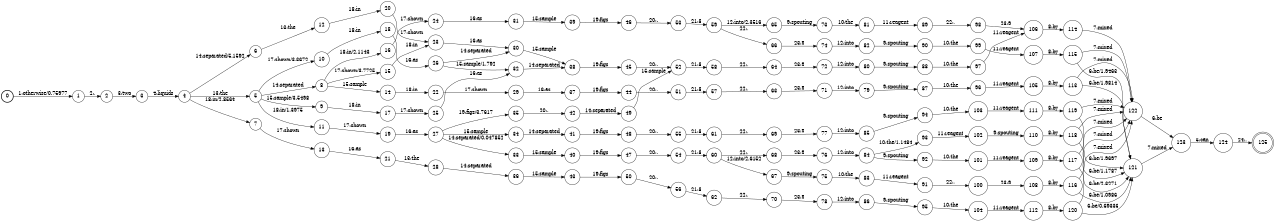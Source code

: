 digraph FST {
rankdir = LR;
size = "8.5,11";
label = "";
center = 1;
orientation = Portrait;
ranksep = "0.4";
nodesep = "0.25";
0 [label = "0", shape = circle, style = bold, fontsize = 14]
	0 -> 1 [label = "1:otherwise/0.75977", fontsize = 14];
1 [label = "1", shape = circle, style = solid, fontsize = 14]
	1 -> 2 [label = "2:,", fontsize = 14];
2 [label = "2", shape = circle, style = solid, fontsize = 14]
	2 -> 3 [label = "3:two", fontsize = 14];
3 [label = "3", shape = circle, style = solid, fontsize = 14]
	3 -> 4 [label = "4:liquids", fontsize = 14];
4 [label = "4", shape = circle, style = solid, fontsize = 14]
	4 -> 5 [label = "13:the", fontsize = 14];
	4 -> 6 [label = "14:separated/5.1592", fontsize = 14];
	4 -> 7 [label = "18:in/2.8564", fontsize = 14];
5 [label = "5", shape = circle, style = solid, fontsize = 14]
	5 -> 8 [label = "14:separated", fontsize = 14];
	5 -> 9 [label = "15:sample/3.5498", fontsize = 14];
	5 -> 10 [label = "17:shown/3.3672", fontsize = 14];
	5 -> 11 [label = "18:in/1.3975", fontsize = 14];
6 [label = "6", shape = circle, style = solid, fontsize = 14]
	6 -> 12 [label = "13:the", fontsize = 14];
7 [label = "7", shape = circle, style = solid, fontsize = 14]
	7 -> 13 [label = "17:shown", fontsize = 14];
8 [label = "8", shape = circle, style = solid, fontsize = 14]
	8 -> 14 [label = "15:sample", fontsize = 14];
	8 -> 15 [label = "17:shown/3.7725", fontsize = 14];
	8 -> 16 [label = "18:in/2.1143", fontsize = 14];
9 [label = "9", shape = circle, style = solid, fontsize = 14]
	9 -> 17 [label = "18:in", fontsize = 14];
10 [label = "10", shape = circle, style = solid, fontsize = 14]
	10 -> 18 [label = "18:in", fontsize = 14];
11 [label = "11", shape = circle, style = solid, fontsize = 14]
	11 -> 19 [label = "17:shown", fontsize = 14];
12 [label = "12", shape = circle, style = solid, fontsize = 14]
	12 -> 20 [label = "18:in", fontsize = 14];
13 [label = "13", shape = circle, style = solid, fontsize = 14]
	13 -> 21 [label = "16:as", fontsize = 14];
14 [label = "14", shape = circle, style = solid, fontsize = 14]
	14 -> 22 [label = "18:in", fontsize = 14];
15 [label = "15", shape = circle, style = solid, fontsize = 14]
	15 -> 23 [label = "18:in", fontsize = 14];
16 [label = "16", shape = circle, style = solid, fontsize = 14]
	16 -> 24 [label = "17:shown", fontsize = 14];
17 [label = "17", shape = circle, style = solid, fontsize = 14]
	17 -> 25 [label = "17:shown", fontsize = 14];
18 [label = "18", shape = circle, style = solid, fontsize = 14]
	18 -> 26 [label = "16:as", fontsize = 14];
19 [label = "19", shape = circle, style = solid, fontsize = 14]
	19 -> 27 [label = "16:as", fontsize = 14];
20 [label = "20", shape = circle, style = solid, fontsize = 14]
	20 -> 23 [label = "17:shown", fontsize = 14];
21 [label = "21", shape = circle, style = solid, fontsize = 14]
	21 -> 28 [label = "13:the", fontsize = 14];
22 [label = "22", shape = circle, style = solid, fontsize = 14]
	22 -> 29 [label = "17:shown", fontsize = 14];
23 [label = "23", shape = circle, style = solid, fontsize = 14]
	23 -> 30 [label = "16:as", fontsize = 14];
24 [label = "24", shape = circle, style = solid, fontsize = 14]
	24 -> 31 [label = "16:as", fontsize = 14];
25 [label = "25", shape = circle, style = solid, fontsize = 14]
	25 -> 32 [label = "16:as", fontsize = 14];
26 [label = "26", shape = circle, style = solid, fontsize = 14]
	26 -> 30 [label = "14:separated", fontsize = 14];
	26 -> 32 [label = "15:sample/1.792", fontsize = 14];
27 [label = "27", shape = circle, style = solid, fontsize = 14]
	27 -> 33 [label = "14:separated/0.047852", fontsize = 14];
	27 -> 34 [label = "15:sample", fontsize = 14];
	27 -> 35 [label = "19:figs/3.7617", fontsize = 14];
28 [label = "28", shape = circle, style = solid, fontsize = 14]
	28 -> 36 [label = "14:separated", fontsize = 14];
29 [label = "29", shape = circle, style = solid, fontsize = 14]
	29 -> 37 [label = "16:as", fontsize = 14];
30 [label = "30", shape = circle, style = solid, fontsize = 14]
	30 -> 38 [label = "15:sample", fontsize = 14];
31 [label = "31", shape = circle, style = solid, fontsize = 14]
	31 -> 39 [label = "15:sample", fontsize = 14];
32 [label = "32", shape = circle, style = solid, fontsize = 14]
	32 -> 38 [label = "14:separated", fontsize = 14];
33 [label = "33", shape = circle, style = solid, fontsize = 14]
	33 -> 40 [label = "15:sample", fontsize = 14];
34 [label = "34", shape = circle, style = solid, fontsize = 14]
	34 -> 41 [label = "14:separated", fontsize = 14];
35 [label = "35", shape = circle, style = solid, fontsize = 14]
	35 -> 42 [label = "20:.", fontsize = 14];
36 [label = "36", shape = circle, style = solid, fontsize = 14]
	36 -> 43 [label = "15:sample", fontsize = 14];
37 [label = "37", shape = circle, style = solid, fontsize = 14]
	37 -> 44 [label = "19:figs", fontsize = 14];
38 [label = "38", shape = circle, style = solid, fontsize = 14]
	38 -> 45 [label = "19:figs", fontsize = 14];
39 [label = "39", shape = circle, style = solid, fontsize = 14]
	39 -> 46 [label = "19:figs", fontsize = 14];
40 [label = "40", shape = circle, style = solid, fontsize = 14]
	40 -> 47 [label = "19:figs", fontsize = 14];
41 [label = "41", shape = circle, style = solid, fontsize = 14]
	41 -> 48 [label = "19:figs", fontsize = 14];
42 [label = "42", shape = circle, style = solid, fontsize = 14]
	42 -> 49 [label = "14:separated", fontsize = 14];
43 [label = "43", shape = circle, style = solid, fontsize = 14]
	43 -> 50 [label = "19:figs", fontsize = 14];
44 [label = "44", shape = circle, style = solid, fontsize = 14]
	44 -> 51 [label = "20:.", fontsize = 14];
45 [label = "45", shape = circle, style = solid, fontsize = 14]
	45 -> 52 [label = "20:.", fontsize = 14];
46 [label = "46", shape = circle, style = solid, fontsize = 14]
	46 -> 53 [label = "20:.", fontsize = 14];
47 [label = "47", shape = circle, style = solid, fontsize = 14]
	47 -> 54 [label = "20:.", fontsize = 14];
48 [label = "48", shape = circle, style = solid, fontsize = 14]
	48 -> 55 [label = "20:.", fontsize = 14];
49 [label = "49", shape = circle, style = solid, fontsize = 14]
	49 -> 52 [label = "15:sample", fontsize = 14];
50 [label = "50", shape = circle, style = solid, fontsize = 14]
	50 -> 56 [label = "20:.", fontsize = 14];
51 [label = "51", shape = circle, style = solid, fontsize = 14]
	51 -> 57 [label = "21:8", fontsize = 14];
52 [label = "52", shape = circle, style = solid, fontsize = 14]
	52 -> 58 [label = "21:8", fontsize = 14];
53 [label = "53", shape = circle, style = solid, fontsize = 14]
	53 -> 59 [label = "21:8", fontsize = 14];
54 [label = "54", shape = circle, style = solid, fontsize = 14]
	54 -> 60 [label = "21:8", fontsize = 14];
55 [label = "55", shape = circle, style = solid, fontsize = 14]
	55 -> 61 [label = "21:8", fontsize = 14];
56 [label = "56", shape = circle, style = solid, fontsize = 14]
	56 -> 62 [label = "21:8", fontsize = 14];
57 [label = "57", shape = circle, style = solid, fontsize = 14]
	57 -> 63 [label = "22:,", fontsize = 14];
58 [label = "58", shape = circle, style = solid, fontsize = 14]
	58 -> 64 [label = "22:,", fontsize = 14];
59 [label = "59", shape = circle, style = solid, fontsize = 14]
	59 -> 66 [label = "22:,", fontsize = 14];
	59 -> 65 [label = "12:into/2.3516", fontsize = 14];
60 [label = "60", shape = circle, style = solid, fontsize = 14]
	60 -> 68 [label = "22:,", fontsize = 14];
	60 -> 67 [label = "12:into/2.6152", fontsize = 14];
61 [label = "61", shape = circle, style = solid, fontsize = 14]
	61 -> 69 [label = "22:,", fontsize = 14];
62 [label = "62", shape = circle, style = solid, fontsize = 14]
	62 -> 70 [label = "22:,", fontsize = 14];
63 [label = "63", shape = circle, style = solid, fontsize = 14]
	63 -> 71 [label = "23:9", fontsize = 14];
64 [label = "64", shape = circle, style = solid, fontsize = 14]
	64 -> 72 [label = "23:9", fontsize = 14];
65 [label = "65", shape = circle, style = solid, fontsize = 14]
	65 -> 73 [label = "9:spouting", fontsize = 14];
66 [label = "66", shape = circle, style = solid, fontsize = 14]
	66 -> 74 [label = "23:9", fontsize = 14];
67 [label = "67", shape = circle, style = solid, fontsize = 14]
	67 -> 75 [label = "9:spouting", fontsize = 14];
68 [label = "68", shape = circle, style = solid, fontsize = 14]
	68 -> 76 [label = "23:9", fontsize = 14];
69 [label = "69", shape = circle, style = solid, fontsize = 14]
	69 -> 77 [label = "23:9", fontsize = 14];
70 [label = "70", shape = circle, style = solid, fontsize = 14]
	70 -> 78 [label = "23:9", fontsize = 14];
71 [label = "71", shape = circle, style = solid, fontsize = 14]
	71 -> 79 [label = "12:into", fontsize = 14];
72 [label = "72", shape = circle, style = solid, fontsize = 14]
	72 -> 80 [label = "12:into", fontsize = 14];
73 [label = "73", shape = circle, style = solid, fontsize = 14]
	73 -> 81 [label = "10:the", fontsize = 14];
74 [label = "74", shape = circle, style = solid, fontsize = 14]
	74 -> 82 [label = "12:into", fontsize = 14];
75 [label = "75", shape = circle, style = solid, fontsize = 14]
	75 -> 83 [label = "10:the", fontsize = 14];
76 [label = "76", shape = circle, style = solid, fontsize = 14]
	76 -> 84 [label = "12:into", fontsize = 14];
77 [label = "77", shape = circle, style = solid, fontsize = 14]
	77 -> 85 [label = "12:into", fontsize = 14];
78 [label = "78", shape = circle, style = solid, fontsize = 14]
	78 -> 86 [label = "12:into", fontsize = 14];
79 [label = "79", shape = circle, style = solid, fontsize = 14]
	79 -> 87 [label = "9:spouting", fontsize = 14];
80 [label = "80", shape = circle, style = solid, fontsize = 14]
	80 -> 88 [label = "9:spouting", fontsize = 14];
81 [label = "81", shape = circle, style = solid, fontsize = 14]
	81 -> 89 [label = "11:reagent", fontsize = 14];
82 [label = "82", shape = circle, style = solid, fontsize = 14]
	82 -> 90 [label = "9:spouting", fontsize = 14];
83 [label = "83", shape = circle, style = solid, fontsize = 14]
	83 -> 91 [label = "11:reagent", fontsize = 14];
84 [label = "84", shape = circle, style = solid, fontsize = 14]
	84 -> 92 [label = "9:spouting", fontsize = 14];
	84 -> 93 [label = "10:the/1.1484", fontsize = 14];
85 [label = "85", shape = circle, style = solid, fontsize = 14]
	85 -> 94 [label = "9:spouting", fontsize = 14];
86 [label = "86", shape = circle, style = solid, fontsize = 14]
	86 -> 95 [label = "9:spouting", fontsize = 14];
87 [label = "87", shape = circle, style = solid, fontsize = 14]
	87 -> 96 [label = "10:the", fontsize = 14];
88 [label = "88", shape = circle, style = solid, fontsize = 14]
	88 -> 97 [label = "10:the", fontsize = 14];
89 [label = "89", shape = circle, style = solid, fontsize = 14]
	89 -> 98 [label = "22:,", fontsize = 14];
90 [label = "90", shape = circle, style = solid, fontsize = 14]
	90 -> 99 [label = "10:the", fontsize = 14];
91 [label = "91", shape = circle, style = solid, fontsize = 14]
	91 -> 100 [label = "22:,", fontsize = 14];
92 [label = "92", shape = circle, style = solid, fontsize = 14]
	92 -> 101 [label = "10:the", fontsize = 14];
93 [label = "93", shape = circle, style = solid, fontsize = 14]
	93 -> 102 [label = "11:reagent", fontsize = 14];
94 [label = "94", shape = circle, style = solid, fontsize = 14]
	94 -> 103 [label = "10:the", fontsize = 14];
95 [label = "95", shape = circle, style = solid, fontsize = 14]
	95 -> 104 [label = "10:the", fontsize = 14];
96 [label = "96", shape = circle, style = solid, fontsize = 14]
	96 -> 105 [label = "11:reagent", fontsize = 14];
97 [label = "97", shape = circle, style = solid, fontsize = 14]
	97 -> 106 [label = "11:reagent", fontsize = 14];
98 [label = "98", shape = circle, style = solid, fontsize = 14]
	98 -> 106 [label = "23:9", fontsize = 14];
99 [label = "99", shape = circle, style = solid, fontsize = 14]
	99 -> 107 [label = "11:reagent", fontsize = 14];
100 [label = "100", shape = circle, style = solid, fontsize = 14]
	100 -> 108 [label = "23:9", fontsize = 14];
101 [label = "101", shape = circle, style = solid, fontsize = 14]
	101 -> 109 [label = "11:reagent", fontsize = 14];
102 [label = "102", shape = circle, style = solid, fontsize = 14]
	102 -> 110 [label = "9:spouting", fontsize = 14];
103 [label = "103", shape = circle, style = solid, fontsize = 14]
	103 -> 111 [label = "11:reagent", fontsize = 14];
104 [label = "104", shape = circle, style = solid, fontsize = 14]
	104 -> 112 [label = "11:reagent", fontsize = 14];
105 [label = "105", shape = circle, style = solid, fontsize = 14]
	105 -> 113 [label = "8:by", fontsize = 14];
106 [label = "106", shape = circle, style = solid, fontsize = 14]
	106 -> 114 [label = "8:by", fontsize = 14];
107 [label = "107", shape = circle, style = solid, fontsize = 14]
	107 -> 115 [label = "8:by", fontsize = 14];
108 [label = "108", shape = circle, style = solid, fontsize = 14]
	108 -> 116 [label = "8:by", fontsize = 14];
109 [label = "109", shape = circle, style = solid, fontsize = 14]
	109 -> 117 [label = "8:by", fontsize = 14];
110 [label = "110", shape = circle, style = solid, fontsize = 14]
	110 -> 118 [label = "8:by", fontsize = 14];
111 [label = "111", shape = circle, style = solid, fontsize = 14]
	111 -> 119 [label = "8:by", fontsize = 14];
112 [label = "112", shape = circle, style = solid, fontsize = 14]
	112 -> 120 [label = "8:by", fontsize = 14];
113 [label = "113", shape = circle, style = solid, fontsize = 14]
	113 -> 121 [label = "6:be/1.9814", fontsize = 14];
	113 -> 122 [label = "7:mixed", fontsize = 14];
114 [label = "114", shape = circle, style = solid, fontsize = 14]
	114 -> 122 [label = "7:mixed", fontsize = 14];
115 [label = "115", shape = circle, style = solid, fontsize = 14]
	115 -> 121 [label = "6:be/1.9463", fontsize = 14];
	115 -> 122 [label = "7:mixed", fontsize = 14];
116 [label = "116", shape = circle, style = solid, fontsize = 14]
	116 -> 121 [label = "6:be/1.0986", fontsize = 14];
	116 -> 122 [label = "7:mixed", fontsize = 14];
117 [label = "117", shape = circle, style = solid, fontsize = 14]
	117 -> 121 [label = "6:be/2.3271", fontsize = 14];
	117 -> 122 [label = "7:mixed", fontsize = 14];
118 [label = "118", shape = circle, style = solid, fontsize = 14]
	118 -> 121 [label = "6:be/1.1787", fontsize = 14];
	118 -> 122 [label = "7:mixed", fontsize = 14];
119 [label = "119", shape = circle, style = solid, fontsize = 14]
	119 -> 121 [label = "6:be/1.9697", fontsize = 14];
	119 -> 122 [label = "7:mixed", fontsize = 14];
120 [label = "120", shape = circle, style = solid, fontsize = 14]
	120 -> 121 [label = "6:be/0.69336", fontsize = 14];
	120 -> 122 [label = "7:mixed", fontsize = 14];
121 [label = "121", shape = circle, style = solid, fontsize = 14]
	121 -> 123 [label = "7:mixed", fontsize = 14];
122 [label = "122", shape = circle, style = solid, fontsize = 14]
	122 -> 123 [label = "6:be", fontsize = 14];
123 [label = "123", shape = circle, style = solid, fontsize = 14]
	123 -> 124 [label = "5:can", fontsize = 14];
124 [label = "124", shape = circle, style = solid, fontsize = 14]
	124 -> 125 [label = "24:.", fontsize = 14];
125 [label = "125", shape = doublecircle, style = solid, fontsize = 14]
}
